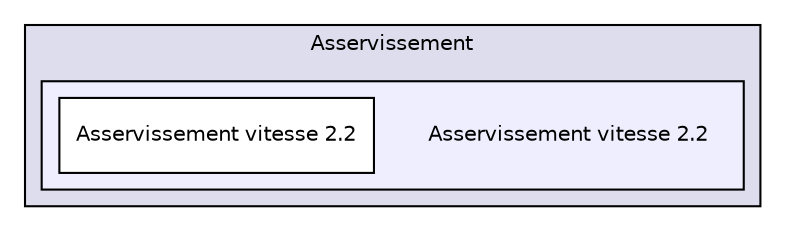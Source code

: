 digraph "Module Moteur/Software/Asservissement/Asservissement/Asservissement vitesse 2.2" {
  compound=true
  node [ fontsize="10", fontname="Helvetica"];
  edge [ labelfontsize="10", labelfontname="Helvetica"];
  subgraph clusterdir_015792a4dd2b8cb6ab1d637735ba0c6d {
    graph [ bgcolor="#ddddee", pencolor="black", label="Asservissement" fontname="Helvetica", fontsize="10", URL="dir_015792a4dd2b8cb6ab1d637735ba0c6d.html"]
  subgraph clusterdir_0c91bcd3357561204097bc1895a31663 {
    graph [ bgcolor="#eeeeff", pencolor="black", label="" URL="dir_0c91bcd3357561204097bc1895a31663.html"];
    dir_0c91bcd3357561204097bc1895a31663 [shape=plaintext label="Asservissement vitesse 2.2"];
    dir_652a9d4e5bdd9f213ebe323bce4e81b8 [shape=box label="Asservissement vitesse 2.2" color="black" fillcolor="white" style="filled" URL="dir_652a9d4e5bdd9f213ebe323bce4e81b8.html"];
  }
  }
}
